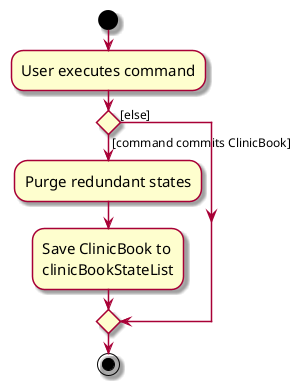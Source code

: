 @startuml
skin rose
skinparam ActivityFontSize 15
skinparam ArrowFontSize 12
start
:User executes command;

'Since the beta syntax does not support placing the condition outside the
'diamond we place it as the true branch instead.

if () then ([command commits ClinicBook])
    :Purge redundant states;
    :Save ClinicBook to
    clinicBookStateList;
else ([else])
endif
stop
@enduml
